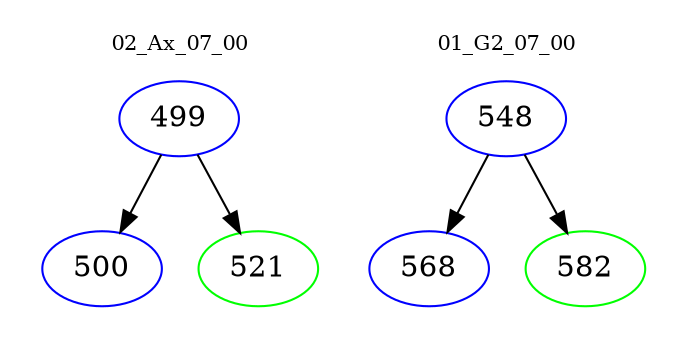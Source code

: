 digraph{
subgraph cluster_0 {
color = white
label = "02_Ax_07_00";
fontsize=10;
T0_499 [label="499", color="blue"]
T0_499 -> T0_500 [color="black"]
T0_500 [label="500", color="blue"]
T0_499 -> T0_521 [color="black"]
T0_521 [label="521", color="green"]
}
subgraph cluster_1 {
color = white
label = "01_G2_07_00";
fontsize=10;
T1_548 [label="548", color="blue"]
T1_548 -> T1_568 [color="black"]
T1_568 [label="568", color="blue"]
T1_548 -> T1_582 [color="black"]
T1_582 [label="582", color="green"]
}
}
